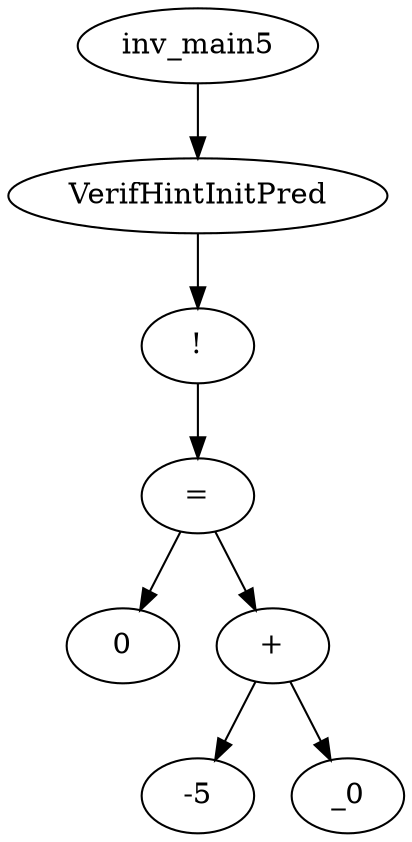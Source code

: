digraph dag {
0 [label="inv_main5"];
1 [label="VerifHintInitPred"];
2 [label="!"];
3 [label="="];
4 [label="0"];
5 [label="+"];
6 [label="-5"];
7 [label="_0"];
0->1
1->2
2->3
3->5
3 -> 4
5->7
5 -> 6
}
